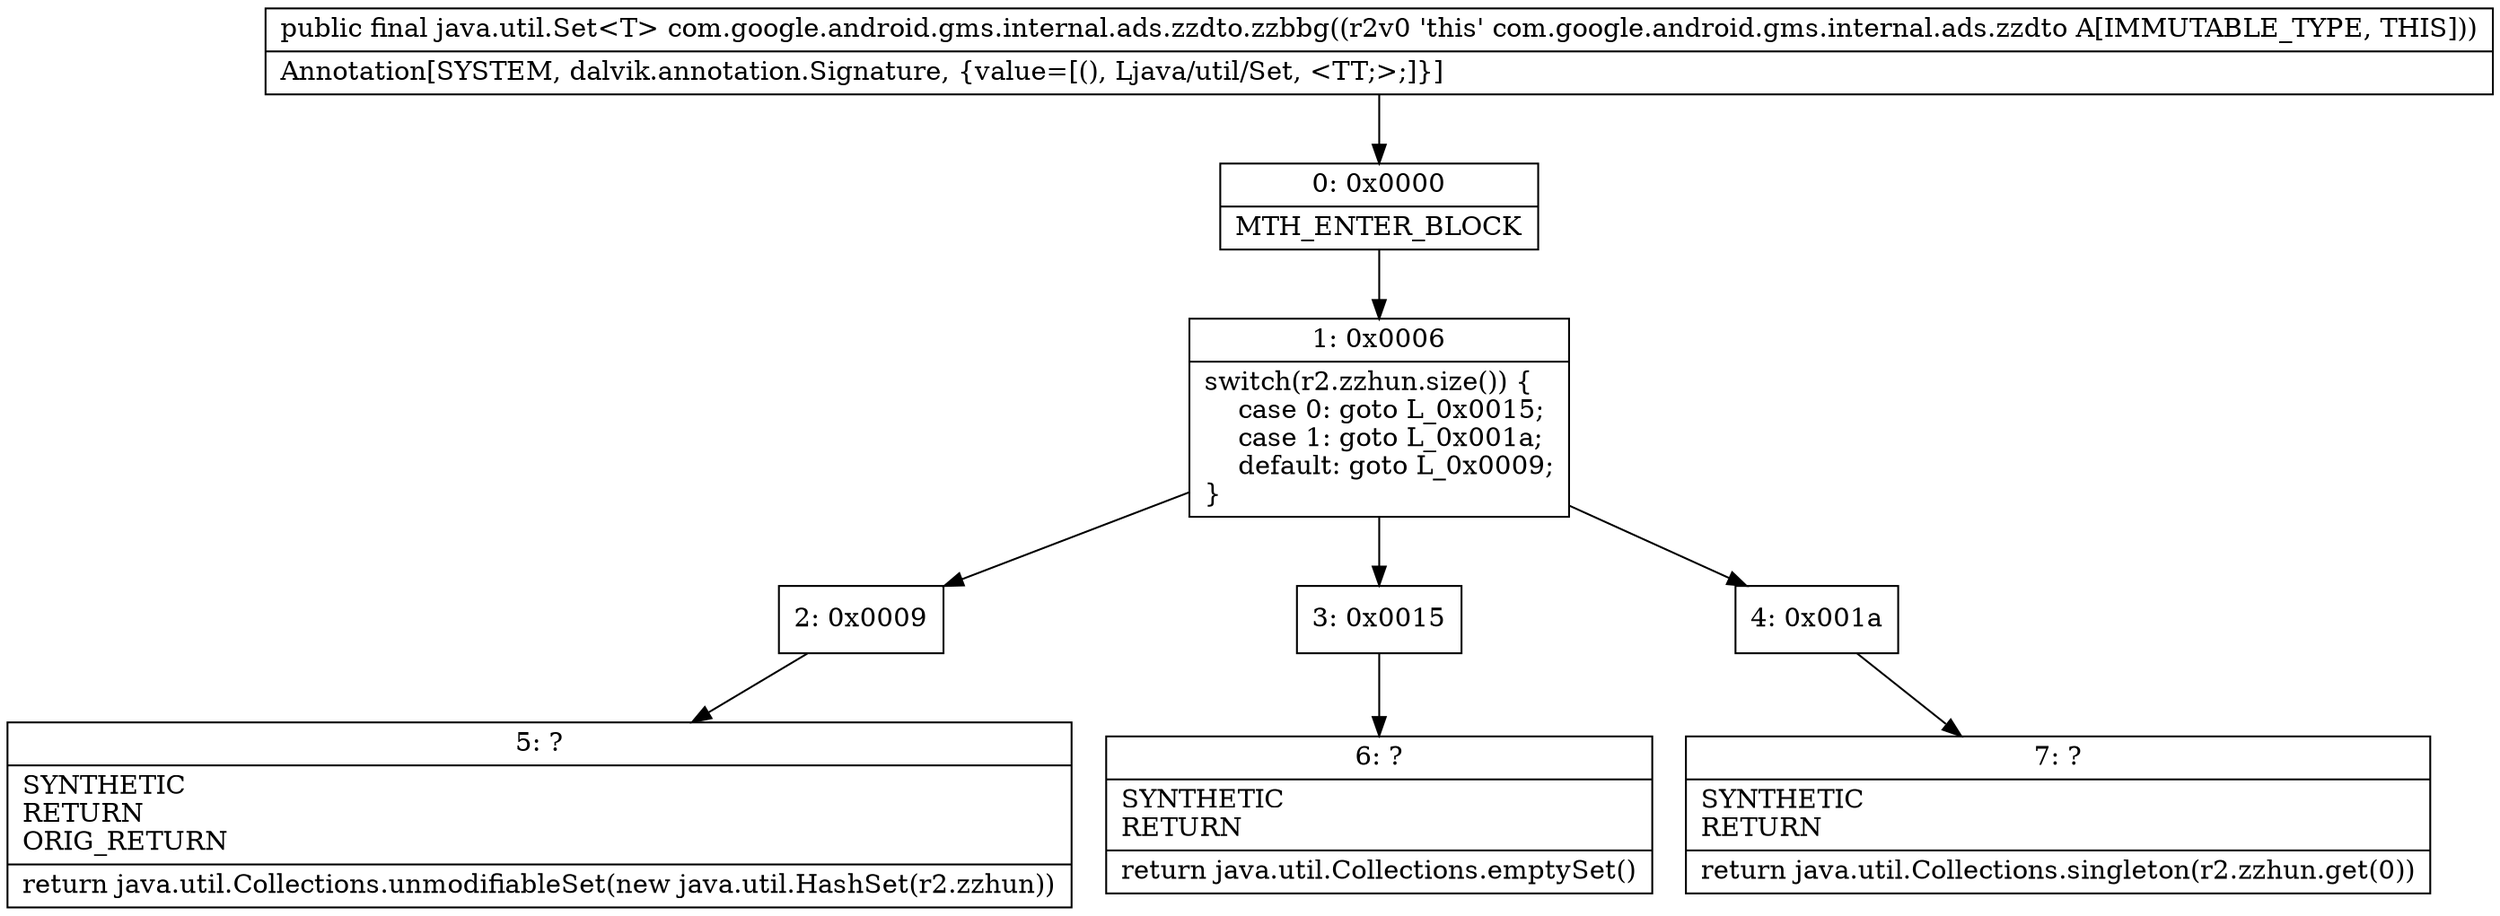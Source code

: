 digraph "CFG forcom.google.android.gms.internal.ads.zzdto.zzbbg()Ljava\/util\/Set;" {
Node_0 [shape=record,label="{0\:\ 0x0000|MTH_ENTER_BLOCK\l}"];
Node_1 [shape=record,label="{1\:\ 0x0006|switch(r2.zzhun.size()) \{\l    case 0: goto L_0x0015;\l    case 1: goto L_0x001a;\l    default: goto L_0x0009;\l\}\l}"];
Node_2 [shape=record,label="{2\:\ 0x0009}"];
Node_3 [shape=record,label="{3\:\ 0x0015}"];
Node_4 [shape=record,label="{4\:\ 0x001a}"];
Node_5 [shape=record,label="{5\:\ ?|SYNTHETIC\lRETURN\lORIG_RETURN\l|return java.util.Collections.unmodifiableSet(new java.util.HashSet(r2.zzhun))\l}"];
Node_6 [shape=record,label="{6\:\ ?|SYNTHETIC\lRETURN\l|return java.util.Collections.emptySet()\l}"];
Node_7 [shape=record,label="{7\:\ ?|SYNTHETIC\lRETURN\l|return java.util.Collections.singleton(r2.zzhun.get(0))\l}"];
MethodNode[shape=record,label="{public final java.util.Set\<T\> com.google.android.gms.internal.ads.zzdto.zzbbg((r2v0 'this' com.google.android.gms.internal.ads.zzdto A[IMMUTABLE_TYPE, THIS]))  | Annotation[SYSTEM, dalvik.annotation.Signature, \{value=[(), Ljava\/util\/Set, \<TT;\>;]\}]\l}"];
MethodNode -> Node_0;
Node_0 -> Node_1;
Node_1 -> Node_2;
Node_1 -> Node_3;
Node_1 -> Node_4;
Node_2 -> Node_5;
Node_3 -> Node_6;
Node_4 -> Node_7;
}

